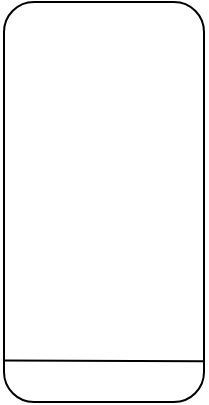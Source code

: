 <mxfile version="13.1.12" type="github"><diagram id="ARHb13zRGOqriXqdpwlf" name="Page-1"><mxGraphModel dx="494" dy="261" grid="1" gridSize="10" guides="1" tooltips="1" connect="1" arrows="1" fold="1" page="1" pageScale="1" pageWidth="850" pageHeight="1100" math="0" shadow="0"><root><mxCell id="0"/><mxCell id="1" parent="0"/><mxCell id="l6RY3EGOae1rwYphjT4a-4" value="" style="rounded=1;whiteSpace=wrap;html=1;rotation=-90;" vertex="1" parent="1"><mxGeometry x="10" y="330" width="200" height="100" as="geometry"/></mxCell><mxCell id="l6RY3EGOae1rwYphjT4a-7" value="" style="endArrow=none;html=1;entryX=0.102;entryY=0.997;entryDx=0;entryDy=0;entryPerimeter=0;exitX=0.104;exitY=-0.005;exitDx=0;exitDy=0;exitPerimeter=0;" edge="1" parent="1" source="l6RY3EGOae1rwYphjT4a-4" target="l6RY3EGOae1rwYphjT4a-4"><mxGeometry width="50" height="50" relative="1" as="geometry"><mxPoint x="70" y="460" as="sourcePoint"/><mxPoint x="120" y="410" as="targetPoint"/></mxGeometry></mxCell></root></mxGraphModel></diagram></mxfile>